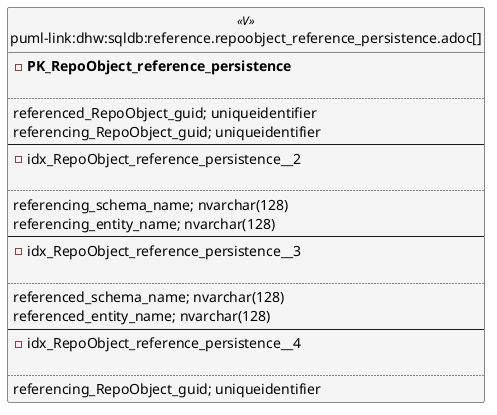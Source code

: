 @startuml
left to right direction
'top to bottom direction
hide circle
'avoide "." issues:
set namespaceSeparator none


skinparam class {
  BackgroundColor White
  BackgroundColor<<FN>> Yellow
  BackgroundColor<<FS>> Yellow
  BackgroundColor<<FT>> LightGray
  BackgroundColor<<IF>> Yellow
  BackgroundColor<<IS>> Yellow
  BackgroundColor<<P>> Aqua
  BackgroundColor<<PC>> Aqua
  BackgroundColor<<SN>> Yellow
  BackgroundColor<<SO>> SlateBlue
  BackgroundColor<<TF>> LightGray
  BackgroundColor<<TR>> Tomato
  BackgroundColor<<U>> White
  BackgroundColor<<V>> WhiteSmoke
  BackgroundColor<<X>> Aqua
  BackgroundColor<<external>> AliceBlue
}


entity "puml-link:dhw:sqldb:reference.repoobject_reference_persistence.adoc[]" as reference.RepoObject_reference_persistence << V >> {
- **PK_RepoObject_reference_persistence**

..
referenced_RepoObject_guid; uniqueidentifier
referencing_RepoObject_guid; uniqueidentifier
--
- idx_RepoObject_reference_persistence__2

..
referencing_schema_name; nvarchar(128)
referencing_entity_name; nvarchar(128)
--
- idx_RepoObject_reference_persistence__3

..
referenced_schema_name; nvarchar(128)
referenced_entity_name; nvarchar(128)
--
- idx_RepoObject_reference_persistence__4

..
referencing_RepoObject_guid; uniqueidentifier
}


@enduml


